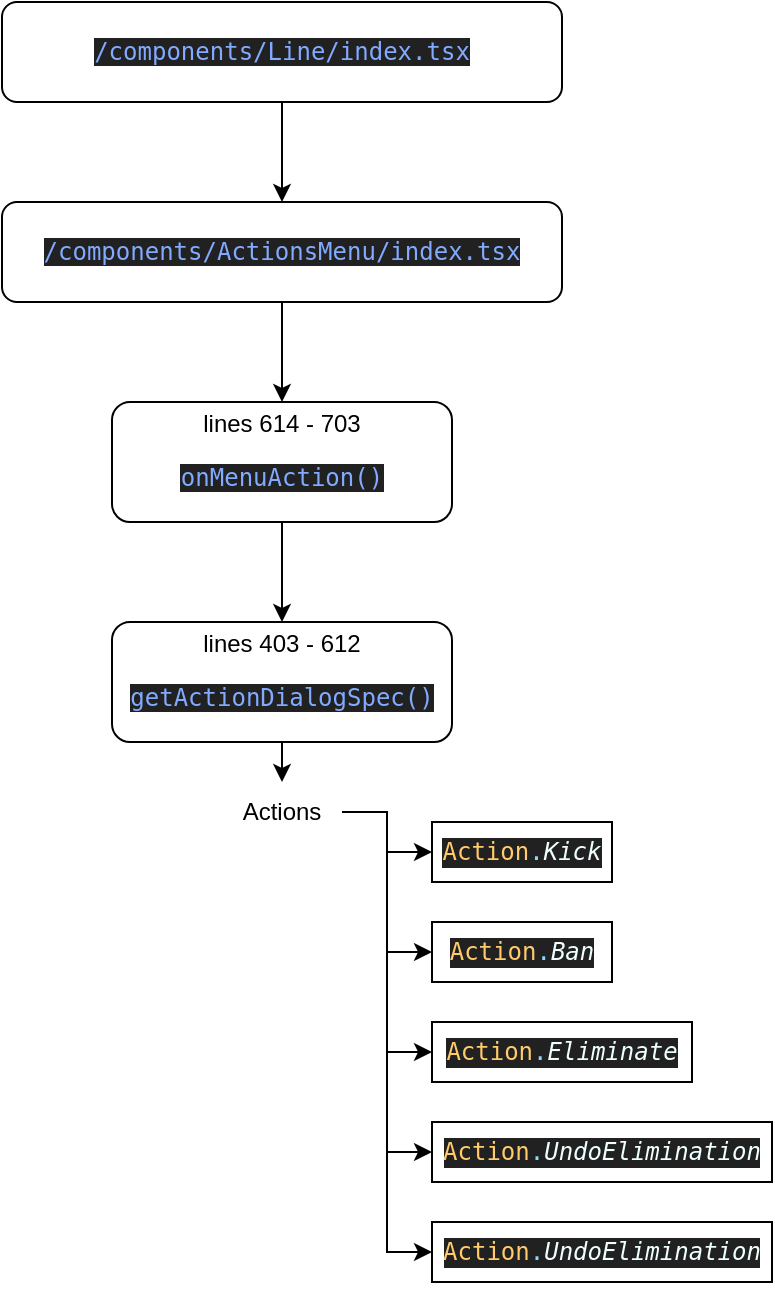 <mxfile version="17.4.0" type="github">
  <diagram id="aHNKHW4gfiG19FA5dcw-" name="Page-1">
    <mxGraphModel dx="1122" dy="1891" grid="1" gridSize="10" guides="1" tooltips="1" connect="1" arrows="1" fold="1" page="1" pageScale="1" pageWidth="827" pageHeight="1169" math="0" shadow="0">
      <root>
        <mxCell id="0" />
        <mxCell id="1" parent="0" />
        <mxCell id="K-MWMMZSNl8B8O_7Jwgp-6" style="edgeStyle=orthogonalEdgeStyle;rounded=0;orthogonalLoop=1;jettySize=auto;html=1;exitX=0.5;exitY=1;exitDx=0;exitDy=0;entryX=0.5;entryY=0;entryDx=0;entryDy=0;" edge="1" parent="1" source="K-MWMMZSNl8B8O_7Jwgp-2" target="K-MWMMZSNl8B8O_7Jwgp-5">
          <mxGeometry relative="1" as="geometry" />
        </mxCell>
        <mxCell id="K-MWMMZSNl8B8O_7Jwgp-2" value="lines 403 - 612&lt;br&gt;&lt;pre style=&quot;background-color: #212121 ; color: #eeffff ; font-family: &amp;#34;menlo&amp;#34; , monospace ; font-size: 9.0pt&quot;&gt;&lt;span style=&quot;color: #82aaff&quot;&gt;getActionDialogSpec()&lt;/span&gt;&lt;/pre&gt;" style="rounded=1;whiteSpace=wrap;html=1;" vertex="1" parent="1">
          <mxGeometry x="80" y="140" width="170" height="60" as="geometry" />
        </mxCell>
        <mxCell id="K-MWMMZSNl8B8O_7Jwgp-8" value="" style="edgeStyle=orthogonalEdgeStyle;rounded=0;orthogonalLoop=1;jettySize=auto;html=1;entryX=0;entryY=0.5;entryDx=0;entryDy=0;" edge="1" parent="1" source="K-MWMMZSNl8B8O_7Jwgp-5" target="K-MWMMZSNl8B8O_7Jwgp-7">
          <mxGeometry relative="1" as="geometry" />
        </mxCell>
        <mxCell id="K-MWMMZSNl8B8O_7Jwgp-10" style="edgeStyle=orthogonalEdgeStyle;rounded=0;orthogonalLoop=1;jettySize=auto;html=1;exitX=1;exitY=0.5;exitDx=0;exitDy=0;entryX=0;entryY=0.5;entryDx=0;entryDy=0;" edge="1" parent="1" source="K-MWMMZSNl8B8O_7Jwgp-5" target="K-MWMMZSNl8B8O_7Jwgp-9">
          <mxGeometry relative="1" as="geometry" />
        </mxCell>
        <mxCell id="K-MWMMZSNl8B8O_7Jwgp-12" style="edgeStyle=orthogonalEdgeStyle;rounded=0;orthogonalLoop=1;jettySize=auto;html=1;exitX=1;exitY=0.5;exitDx=0;exitDy=0;entryX=0;entryY=0.5;entryDx=0;entryDy=0;" edge="1" parent="1" source="K-MWMMZSNl8B8O_7Jwgp-5" target="K-MWMMZSNl8B8O_7Jwgp-11">
          <mxGeometry relative="1" as="geometry" />
        </mxCell>
        <mxCell id="K-MWMMZSNl8B8O_7Jwgp-14" style="edgeStyle=orthogonalEdgeStyle;rounded=0;orthogonalLoop=1;jettySize=auto;html=1;exitX=1;exitY=0.5;exitDx=0;exitDy=0;entryX=0;entryY=0.5;entryDx=0;entryDy=0;" edge="1" parent="1" source="K-MWMMZSNl8B8O_7Jwgp-5" target="K-MWMMZSNl8B8O_7Jwgp-13">
          <mxGeometry relative="1" as="geometry" />
        </mxCell>
        <mxCell id="K-MWMMZSNl8B8O_7Jwgp-16" style="edgeStyle=orthogonalEdgeStyle;rounded=0;orthogonalLoop=1;jettySize=auto;html=1;exitX=1;exitY=0.5;exitDx=0;exitDy=0;entryX=0;entryY=0.5;entryDx=0;entryDy=0;" edge="1" parent="1" source="K-MWMMZSNl8B8O_7Jwgp-5" target="K-MWMMZSNl8B8O_7Jwgp-15">
          <mxGeometry relative="1" as="geometry" />
        </mxCell>
        <mxCell id="K-MWMMZSNl8B8O_7Jwgp-5" value="Actions" style="text;html=1;strokeColor=none;fillColor=none;align=center;verticalAlign=middle;whiteSpace=wrap;rounded=0;" vertex="1" parent="1">
          <mxGeometry x="135" y="220" width="60" height="30" as="geometry" />
        </mxCell>
        <mxCell id="K-MWMMZSNl8B8O_7Jwgp-7" value="&lt;pre style=&quot;background-color: #212121 ; color: #eeffff ; font-family: &amp;#34;menlo&amp;#34; , monospace ; font-size: 9.0pt&quot;&gt;&lt;span style=&quot;color: #ffcb6b&quot;&gt;Action&lt;/span&gt;&lt;span style=&quot;color: #89ddff&quot;&gt;.&lt;/span&gt;&lt;span style=&quot;font-style: italic&quot;&gt;Kick&lt;/span&gt;&lt;/pre&gt;" style="whiteSpace=wrap;html=1;" vertex="1" parent="1">
          <mxGeometry x="240" y="240" width="90" height="30" as="geometry" />
        </mxCell>
        <mxCell id="K-MWMMZSNl8B8O_7Jwgp-9" value="&lt;pre style=&quot;background-color: #212121 ; color: #eeffff ; font-family: &amp;#34;menlo&amp;#34; , monospace ; font-size: 9.0pt&quot;&gt;&lt;pre style=&quot;font-family: &amp;#34;menlo&amp;#34; , monospace ; font-size: 9pt&quot;&gt;&lt;span style=&quot;color: #ffcb6b&quot;&gt;Action&lt;/span&gt;&lt;span style=&quot;color: #89ddff&quot;&gt;.&lt;/span&gt;&lt;span style=&quot;font-style: italic&quot;&gt;Ban&lt;/span&gt;&lt;/pre&gt;&lt;/pre&gt;" style="whiteSpace=wrap;html=1;" vertex="1" parent="1">
          <mxGeometry x="240" y="290" width="90" height="30" as="geometry" />
        </mxCell>
        <mxCell id="K-MWMMZSNl8B8O_7Jwgp-11" value="&lt;pre style=&quot;background-color: #212121 ; color: #eeffff ; font-family: &amp;#34;menlo&amp;#34; , monospace ; font-size: 9.0pt&quot;&gt;&lt;pre style=&quot;font-family: &amp;#34;menlo&amp;#34; , monospace ; font-size: 9pt&quot;&gt;&lt;pre style=&quot;font-family: &amp;#34;menlo&amp;#34; , monospace ; font-size: 9pt&quot;&gt;&lt;span style=&quot;color: #ffcb6b&quot;&gt;Action&lt;/span&gt;&lt;span style=&quot;color: #89ddff&quot;&gt;.&lt;/span&gt;&lt;span style=&quot;font-style: italic&quot;&gt;Eliminate&lt;/span&gt;&lt;/pre&gt;&lt;/pre&gt;&lt;/pre&gt;" style="whiteSpace=wrap;html=1;" vertex="1" parent="1">
          <mxGeometry x="240" y="340" width="130" height="30" as="geometry" />
        </mxCell>
        <mxCell id="K-MWMMZSNl8B8O_7Jwgp-13" value="&lt;pre style=&quot;background-color: #212121 ; color: #eeffff ; font-family: &amp;#34;menlo&amp;#34; , monospace ; font-size: 9.0pt&quot;&gt;&lt;pre style=&quot;font-family: &amp;#34;menlo&amp;#34; , monospace ; font-size: 9pt&quot;&gt;&lt;pre style=&quot;font-family: &amp;#34;menlo&amp;#34; , monospace ; font-size: 9pt&quot;&gt;&lt;pre style=&quot;font-family: &amp;#34;menlo&amp;#34; , monospace ; font-size: 9pt&quot;&gt;&lt;span style=&quot;color: #ffcb6b&quot;&gt;Action&lt;/span&gt;&lt;span style=&quot;color: #89ddff&quot;&gt;.&lt;/span&gt;&lt;span style=&quot;font-style: italic&quot;&gt;UndoElimination&lt;/span&gt;&lt;/pre&gt;&lt;/pre&gt;&lt;/pre&gt;&lt;/pre&gt;" style="whiteSpace=wrap;html=1;" vertex="1" parent="1">
          <mxGeometry x="240" y="390" width="170" height="30" as="geometry" />
        </mxCell>
        <mxCell id="K-MWMMZSNl8B8O_7Jwgp-15" value="&lt;pre style=&quot;background-color: #212121 ; color: #eeffff ; font-family: &amp;#34;menlo&amp;#34; , monospace ; font-size: 9.0pt&quot;&gt;&lt;pre style=&quot;font-family: &amp;#34;menlo&amp;#34; , monospace ; font-size: 9pt&quot;&gt;&lt;pre style=&quot;font-family: &amp;#34;menlo&amp;#34; , monospace ; font-size: 9pt&quot;&gt;&lt;pre style=&quot;font-family: &amp;#34;menlo&amp;#34; , monospace ; font-size: 9pt&quot;&gt;&lt;span style=&quot;color: #ffcb6b&quot;&gt;Action&lt;/span&gt;&lt;span style=&quot;color: #89ddff&quot;&gt;.&lt;/span&gt;&lt;span style=&quot;font-style: italic&quot;&gt;UndoElimination&lt;/span&gt;&lt;/pre&gt;&lt;/pre&gt;&lt;/pre&gt;&lt;/pre&gt;" style="whiteSpace=wrap;html=1;" vertex="1" parent="1">
          <mxGeometry x="240" y="440" width="170" height="30" as="geometry" />
        </mxCell>
        <mxCell id="K-MWMMZSNl8B8O_7Jwgp-21" style="edgeStyle=orthogonalEdgeStyle;rounded=0;orthogonalLoop=1;jettySize=auto;html=1;exitX=0.5;exitY=1;exitDx=0;exitDy=0;entryX=0.5;entryY=0;entryDx=0;entryDy=0;" edge="1" parent="1" source="K-MWMMZSNl8B8O_7Jwgp-17" target="K-MWMMZSNl8B8O_7Jwgp-2">
          <mxGeometry relative="1" as="geometry" />
        </mxCell>
        <mxCell id="K-MWMMZSNl8B8O_7Jwgp-17" value="lines 614 - 703&lt;br&gt;&lt;pre style=&quot;background-color: #212121 ; color: #eeffff ; font-family: &amp;#34;menlo&amp;#34; , monospace ; font-size: 9.0pt&quot;&gt;&lt;pre style=&quot;font-family: &amp;#34;menlo&amp;#34; , monospace ; font-size: 9pt&quot;&gt;&lt;span style=&quot;color: #82aaff&quot;&gt;onMenuAction()&lt;/span&gt;&lt;/pre&gt;&lt;/pre&gt;" style="rounded=1;whiteSpace=wrap;html=1;" vertex="1" parent="1">
          <mxGeometry x="80" y="30" width="170" height="60" as="geometry" />
        </mxCell>
        <mxCell id="K-MWMMZSNl8B8O_7Jwgp-23" style="edgeStyle=orthogonalEdgeStyle;rounded=0;orthogonalLoop=1;jettySize=auto;html=1;exitX=0.5;exitY=1;exitDx=0;exitDy=0;entryX=0.5;entryY=0;entryDx=0;entryDy=0;" edge="1" parent="1" source="K-MWMMZSNl8B8O_7Jwgp-22" target="K-MWMMZSNl8B8O_7Jwgp-17">
          <mxGeometry relative="1" as="geometry" />
        </mxCell>
        <mxCell id="K-MWMMZSNl8B8O_7Jwgp-22" value="&lt;font color=&quot;#82aaff&quot; face=&quot;menlo, monospace&quot;&gt;&lt;span style=&quot;background-color: rgb(33 , 33 , 33)&quot;&gt;/components/ActionsMenu/index.tsx&lt;/span&gt;&lt;/font&gt;" style="rounded=1;whiteSpace=wrap;html=1;" vertex="1" parent="1">
          <mxGeometry x="25" y="-70" width="280" height="50" as="geometry" />
        </mxCell>
        <mxCell id="K-MWMMZSNl8B8O_7Jwgp-25" style="edgeStyle=orthogonalEdgeStyle;rounded=0;orthogonalLoop=1;jettySize=auto;html=1;exitX=0.5;exitY=1;exitDx=0;exitDy=0;entryX=0.5;entryY=0;entryDx=0;entryDy=0;" edge="1" parent="1" source="K-MWMMZSNl8B8O_7Jwgp-24" target="K-MWMMZSNl8B8O_7Jwgp-22">
          <mxGeometry relative="1" as="geometry" />
        </mxCell>
        <mxCell id="K-MWMMZSNl8B8O_7Jwgp-24" value="&lt;font color=&quot;#82aaff&quot; face=&quot;menlo, monospace&quot;&gt;&lt;span style=&quot;background-color: rgb(33 , 33 , 33)&quot;&gt;/components/Line/index.tsx&lt;/span&gt;&lt;/font&gt;" style="rounded=1;whiteSpace=wrap;html=1;" vertex="1" parent="1">
          <mxGeometry x="25" y="-170" width="280" height="50" as="geometry" />
        </mxCell>
      </root>
    </mxGraphModel>
  </diagram>
</mxfile>
